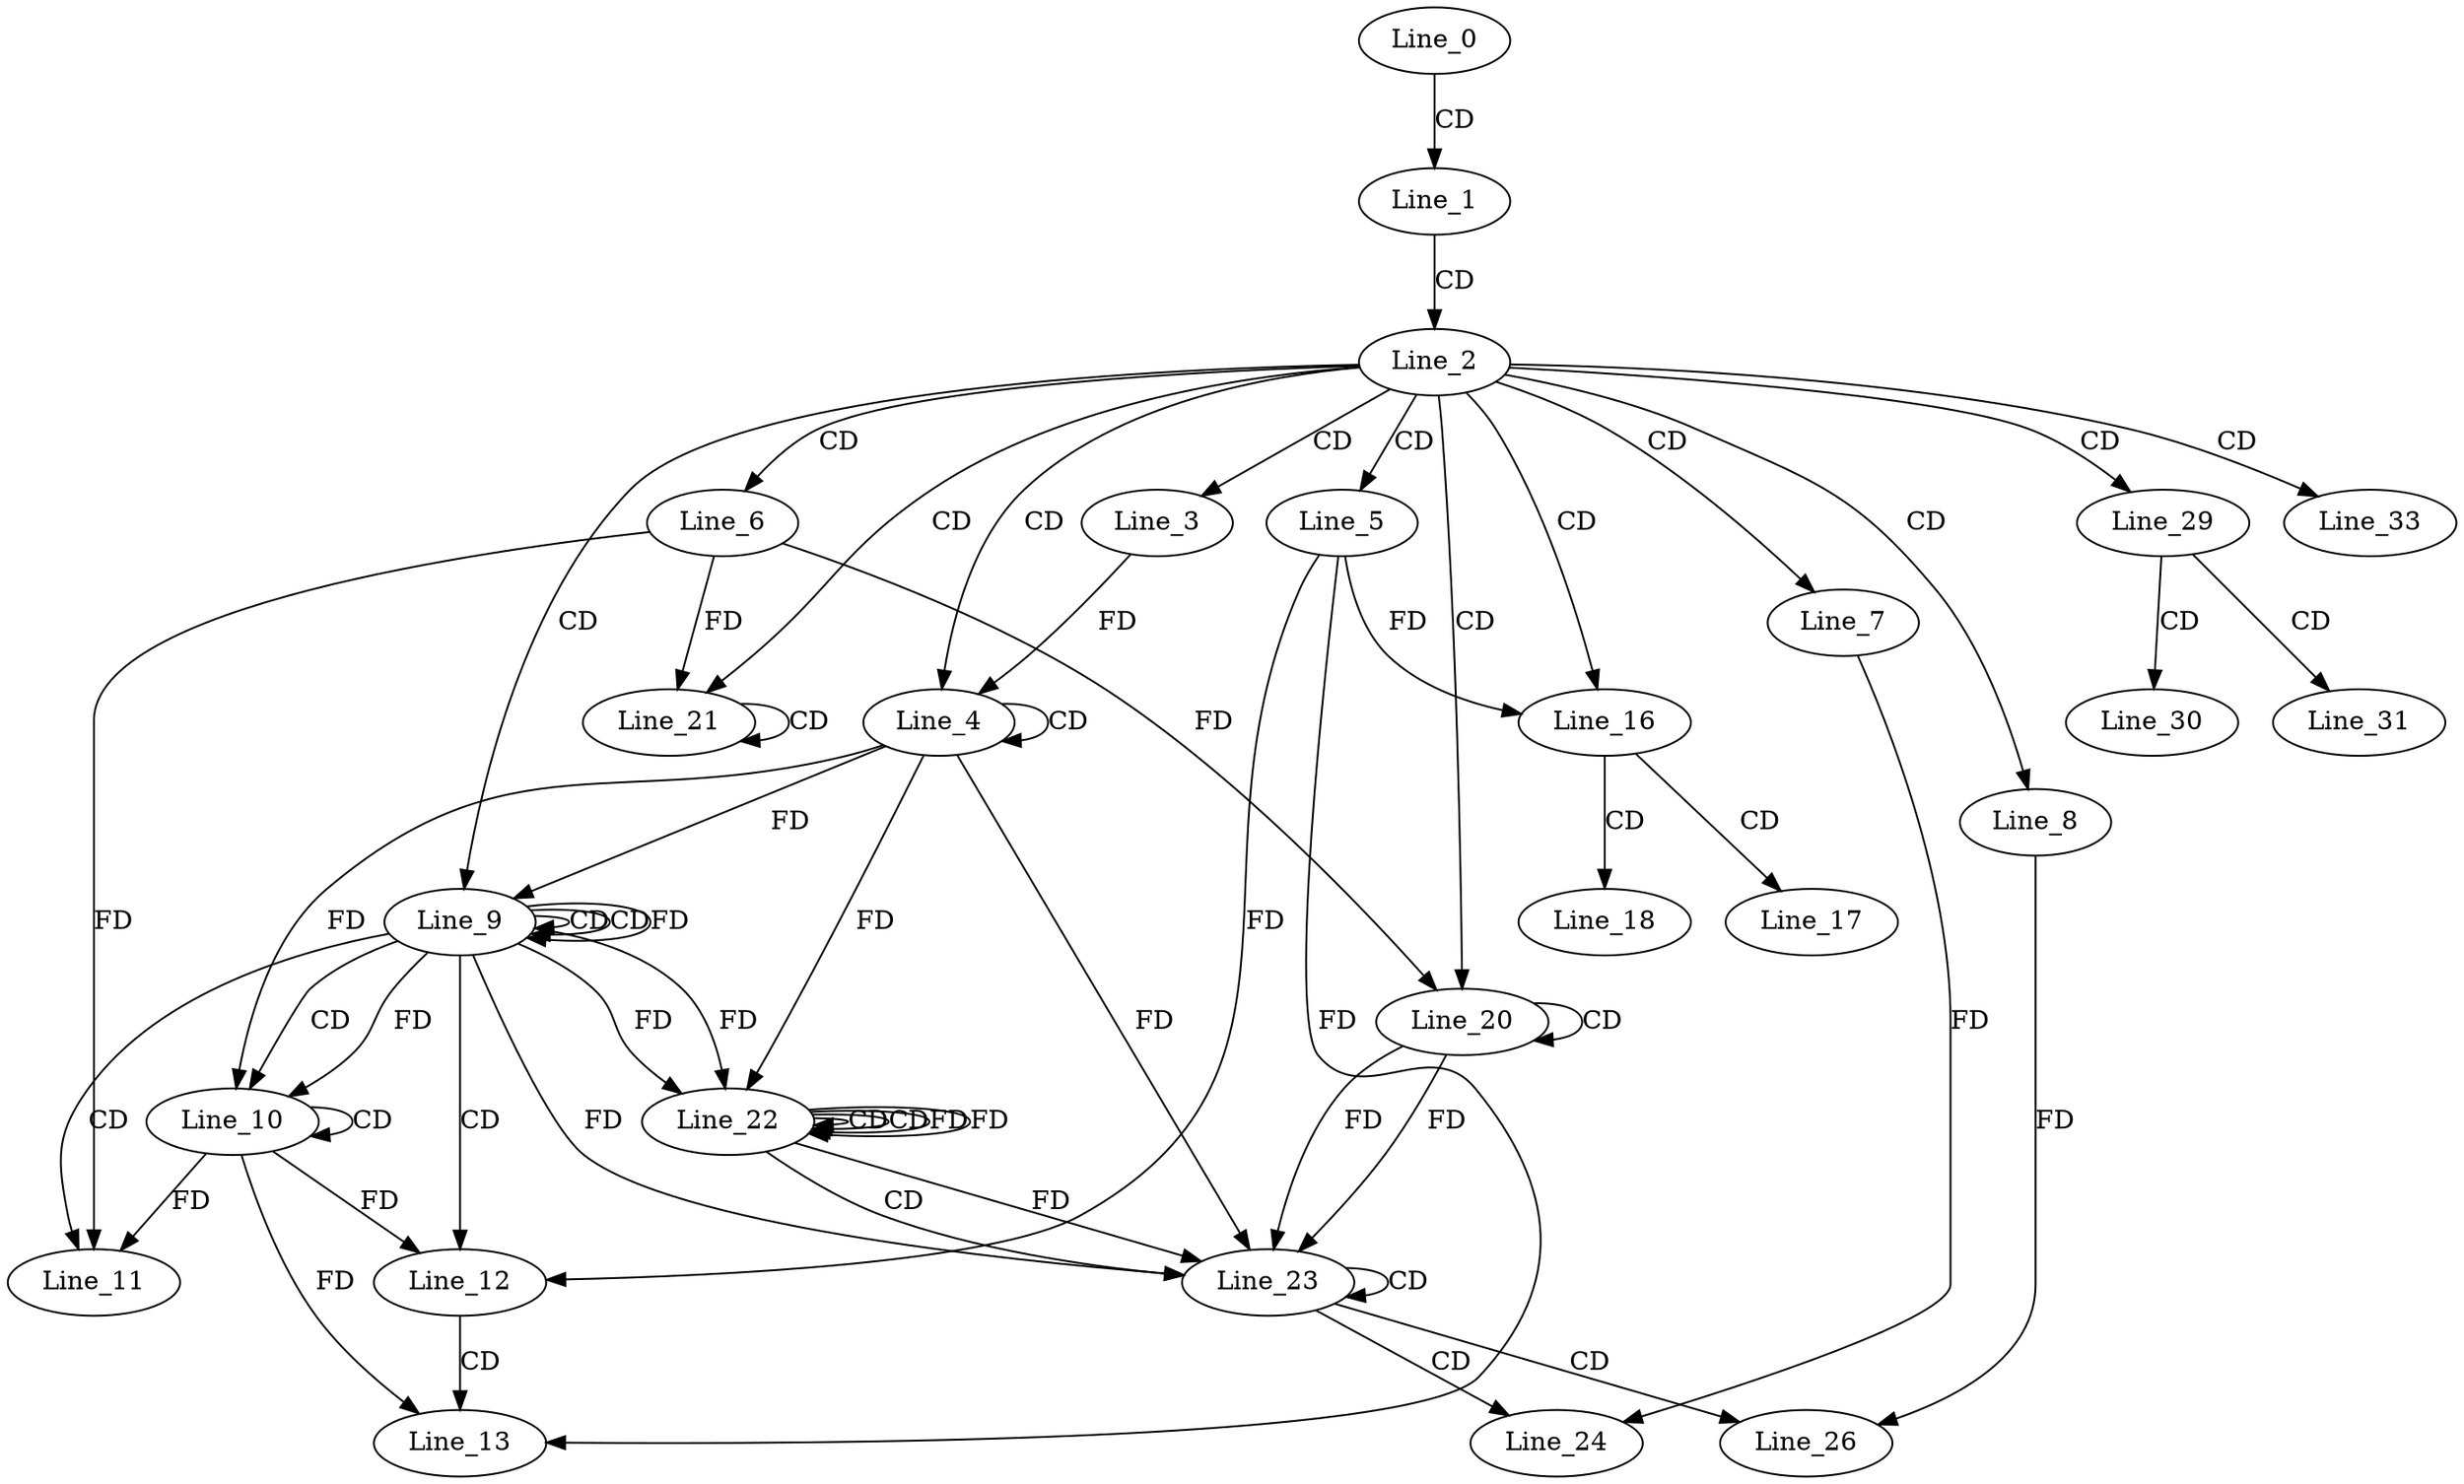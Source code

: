 digraph G {
  Line_0;
  Line_1;
  Line_2;
  Line_3;
  Line_4;
  Line_4;
  Line_5;
  Line_6;
  Line_7;
  Line_8;
  Line_9;
  Line_9;
  Line_9;
  Line_9;
  Line_10;
  Line_10;
  Line_10;
  Line_11;
  Line_12;
  Line_12;
  Line_13;
  Line_16;
  Line_16;
  Line_17;
  Line_18;
  Line_20;
  Line_20;
  Line_21;
  Line_21;
  Line_22;
  Line_22;
  Line_22;
  Line_22;
  Line_23;
  Line_23;
  Line_23;
  Line_24;
  Line_26;
  Line_29;
  Line_30;
  Line_31;
  Line_33;
  Line_0 -> Line_1 [ label="CD" ];
  Line_1 -> Line_2 [ label="CD" ];
  Line_2 -> Line_3 [ label="CD" ];
  Line_2 -> Line_4 [ label="CD" ];
  Line_4 -> Line_4 [ label="CD" ];
  Line_3 -> Line_4 [ label="FD" ];
  Line_2 -> Line_5 [ label="CD" ];
  Line_2 -> Line_6 [ label="CD" ];
  Line_2 -> Line_7 [ label="CD" ];
  Line_2 -> Line_8 [ label="CD" ];
  Line_2 -> Line_9 [ label="CD" ];
  Line_9 -> Line_9 [ label="CD" ];
  Line_9 -> Line_9 [ label="CD" ];
  Line_4 -> Line_9 [ label="FD" ];
  Line_9 -> Line_9 [ label="FD" ];
  Line_9 -> Line_10 [ label="CD" ];
  Line_10 -> Line_10 [ label="CD" ];
  Line_4 -> Line_10 [ label="FD" ];
  Line_9 -> Line_10 [ label="FD" ];
  Line_9 -> Line_11 [ label="CD" ];
  Line_6 -> Line_11 [ label="FD" ];
  Line_10 -> Line_11 [ label="FD" ];
  Line_9 -> Line_12 [ label="CD" ];
  Line_5 -> Line_12 [ label="FD" ];
  Line_10 -> Line_12 [ label="FD" ];
  Line_12 -> Line_13 [ label="CD" ];
  Line_5 -> Line_13 [ label="FD" ];
  Line_10 -> Line_13 [ label="FD" ];
  Line_2 -> Line_16 [ label="CD" ];
  Line_5 -> Line_16 [ label="FD" ];
  Line_16 -> Line_17 [ label="CD" ];
  Line_16 -> Line_18 [ label="CD" ];
  Line_2 -> Line_20 [ label="CD" ];
  Line_20 -> Line_20 [ label="CD" ];
  Line_6 -> Line_20 [ label="FD" ];
  Line_2 -> Line_21 [ label="CD" ];
  Line_21 -> Line_21 [ label="CD" ];
  Line_6 -> Line_21 [ label="FD" ];
  Line_22 -> Line_22 [ label="CD" ];
  Line_9 -> Line_22 [ label="FD" ];
  Line_4 -> Line_22 [ label="FD" ];
  Line_22 -> Line_22 [ label="CD" ];
  Line_22 -> Line_22 [ label="FD" ];
  Line_9 -> Line_22 [ label="FD" ];
  Line_22 -> Line_23 [ label="CD" ];
  Line_20 -> Line_23 [ label="FD" ];
  Line_23 -> Line_23 [ label="CD" ];
  Line_20 -> Line_23 [ label="FD" ];
  Line_4 -> Line_23 [ label="FD" ];
  Line_22 -> Line_23 [ label="FD" ];
  Line_9 -> Line_23 [ label="FD" ];
  Line_23 -> Line_24 [ label="CD" ];
  Line_7 -> Line_24 [ label="FD" ];
  Line_23 -> Line_26 [ label="CD" ];
  Line_8 -> Line_26 [ label="FD" ];
  Line_2 -> Line_29 [ label="CD" ];
  Line_29 -> Line_30 [ label="CD" ];
  Line_29 -> Line_31 [ label="CD" ];
  Line_2 -> Line_33 [ label="CD" ];
  Line_22 -> Line_22 [ label="FD" ];
}
